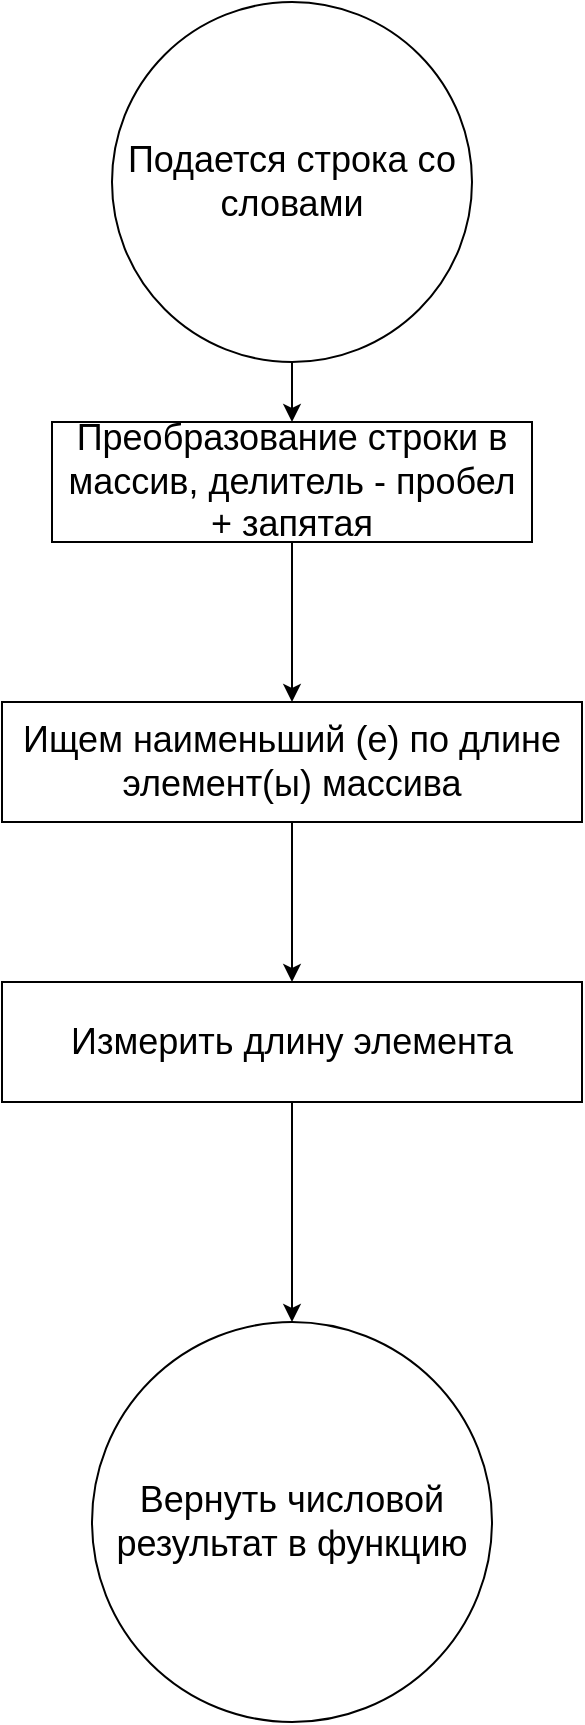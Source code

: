 <mxfile version="13.10.0" type="embed">
    <diagram id="s-4EpxlCK66eqsQFJSC4" name="Страница 1">
        <mxGraphModel dx="1351" dy="548" grid="1" gridSize="10" guides="1" tooltips="1" connect="1" arrows="1" fold="1" page="1" pageScale="1" pageWidth="200000" pageHeight="200000" math="0" shadow="0">
            <root>
                <mxCell id="0"/>
                <mxCell id="1" parent="0"/>
                <mxCell id="6" value="" style="edgeStyle=orthogonalEdgeStyle;rounded=0;orthogonalLoop=1;jettySize=auto;html=1;" parent="1" source="2" target="5" edge="1">
                    <mxGeometry relative="1" as="geometry"/>
                </mxCell>
                <mxCell id="2" value="&lt;font style=&quot;font-size: 18px&quot;&gt;Подается строка со словами&lt;/font&gt;" style="ellipse;whiteSpace=wrap;html=1;aspect=fixed;" parent="1" vertex="1">
                    <mxGeometry x="710" y="190" width="180" height="180" as="geometry"/>
                </mxCell>
                <mxCell id="4" value="&lt;font style=&quot;font-size: 18px&quot;&gt;Вернуть числовой результат в функцию&lt;/font&gt;" style="ellipse;whiteSpace=wrap;html=1;aspect=fixed;" parent="1" vertex="1">
                    <mxGeometry x="700" y="850" width="200" height="200" as="geometry"/>
                </mxCell>
                <mxCell id="8" value="" style="edgeStyle=orthogonalEdgeStyle;rounded=0;orthogonalLoop=1;jettySize=auto;html=1;" parent="1" source="5" target="7" edge="1">
                    <mxGeometry relative="1" as="geometry"/>
                </mxCell>
                <mxCell id="5" value="&lt;font style=&quot;font-size: 18px&quot;&gt;Преобразование строки в массив, делитель - пробел + запятая&lt;/font&gt;" style="whiteSpace=wrap;html=1;" parent="1" vertex="1">
                    <mxGeometry x="680" y="400" width="240" height="60" as="geometry"/>
                </mxCell>
                <mxCell id="10" value="" style="edgeStyle=orthogonalEdgeStyle;rounded=0;orthogonalLoop=1;jettySize=auto;html=1;" parent="1" source="7" edge="1">
                    <mxGeometry relative="1" as="geometry">
                        <mxPoint x="800" y="680.0" as="targetPoint"/>
                    </mxGeometry>
                </mxCell>
                <mxCell id="7" value="&lt;font style=&quot;font-size: 18px&quot;&gt;Ищем наименьший (е) по длине элемент(ы) массива&lt;/font&gt;" style="whiteSpace=wrap;html=1;" parent="1" vertex="1">
                    <mxGeometry x="655" y="540" width="290" height="60" as="geometry"/>
                </mxCell>
                <mxCell id="26" value="" style="edgeStyle=orthogonalEdgeStyle;rounded=0;orthogonalLoop=1;jettySize=auto;html=1;" edge="1" parent="1" source="25" target="4">
                    <mxGeometry relative="1" as="geometry"/>
                </mxCell>
                <mxCell id="25" value="&lt;font style=&quot;font-size: 18px&quot;&gt;Измерить длину элемента&lt;/font&gt;" style="whiteSpace=wrap;html=1;" vertex="1" parent="1">
                    <mxGeometry x="655" y="680" width="290" height="60" as="geometry"/>
                </mxCell>
            </root>
        </mxGraphModel>
    </diagram>
</mxfile>